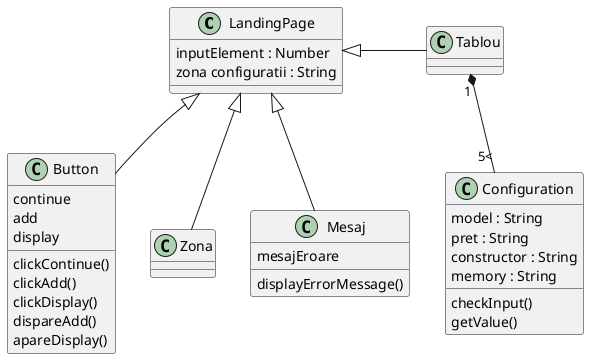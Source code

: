 @startuml


class LandingPage {
inputElement : Number
zona configuratii : String
}

class Tablou {
}
LandingPage <|- Tablou
LandingPage <|-- Button
LandingPage <|--Zona
LandingPage <|--Mesaj
Tablou "1" *-- "5<"Configuration
class Configuration {
model : String
pret : String
constructor : String
memory : String

checkInput()
getValue()
}

class Button {
continue
add
display
clickContinue()
clickAdd()
clickDisplay()
dispareAdd()
apareDisplay()
}

class Mesaj {
mesajEroare
displayErrorMessage()
}

class Zona {
}

@enduml